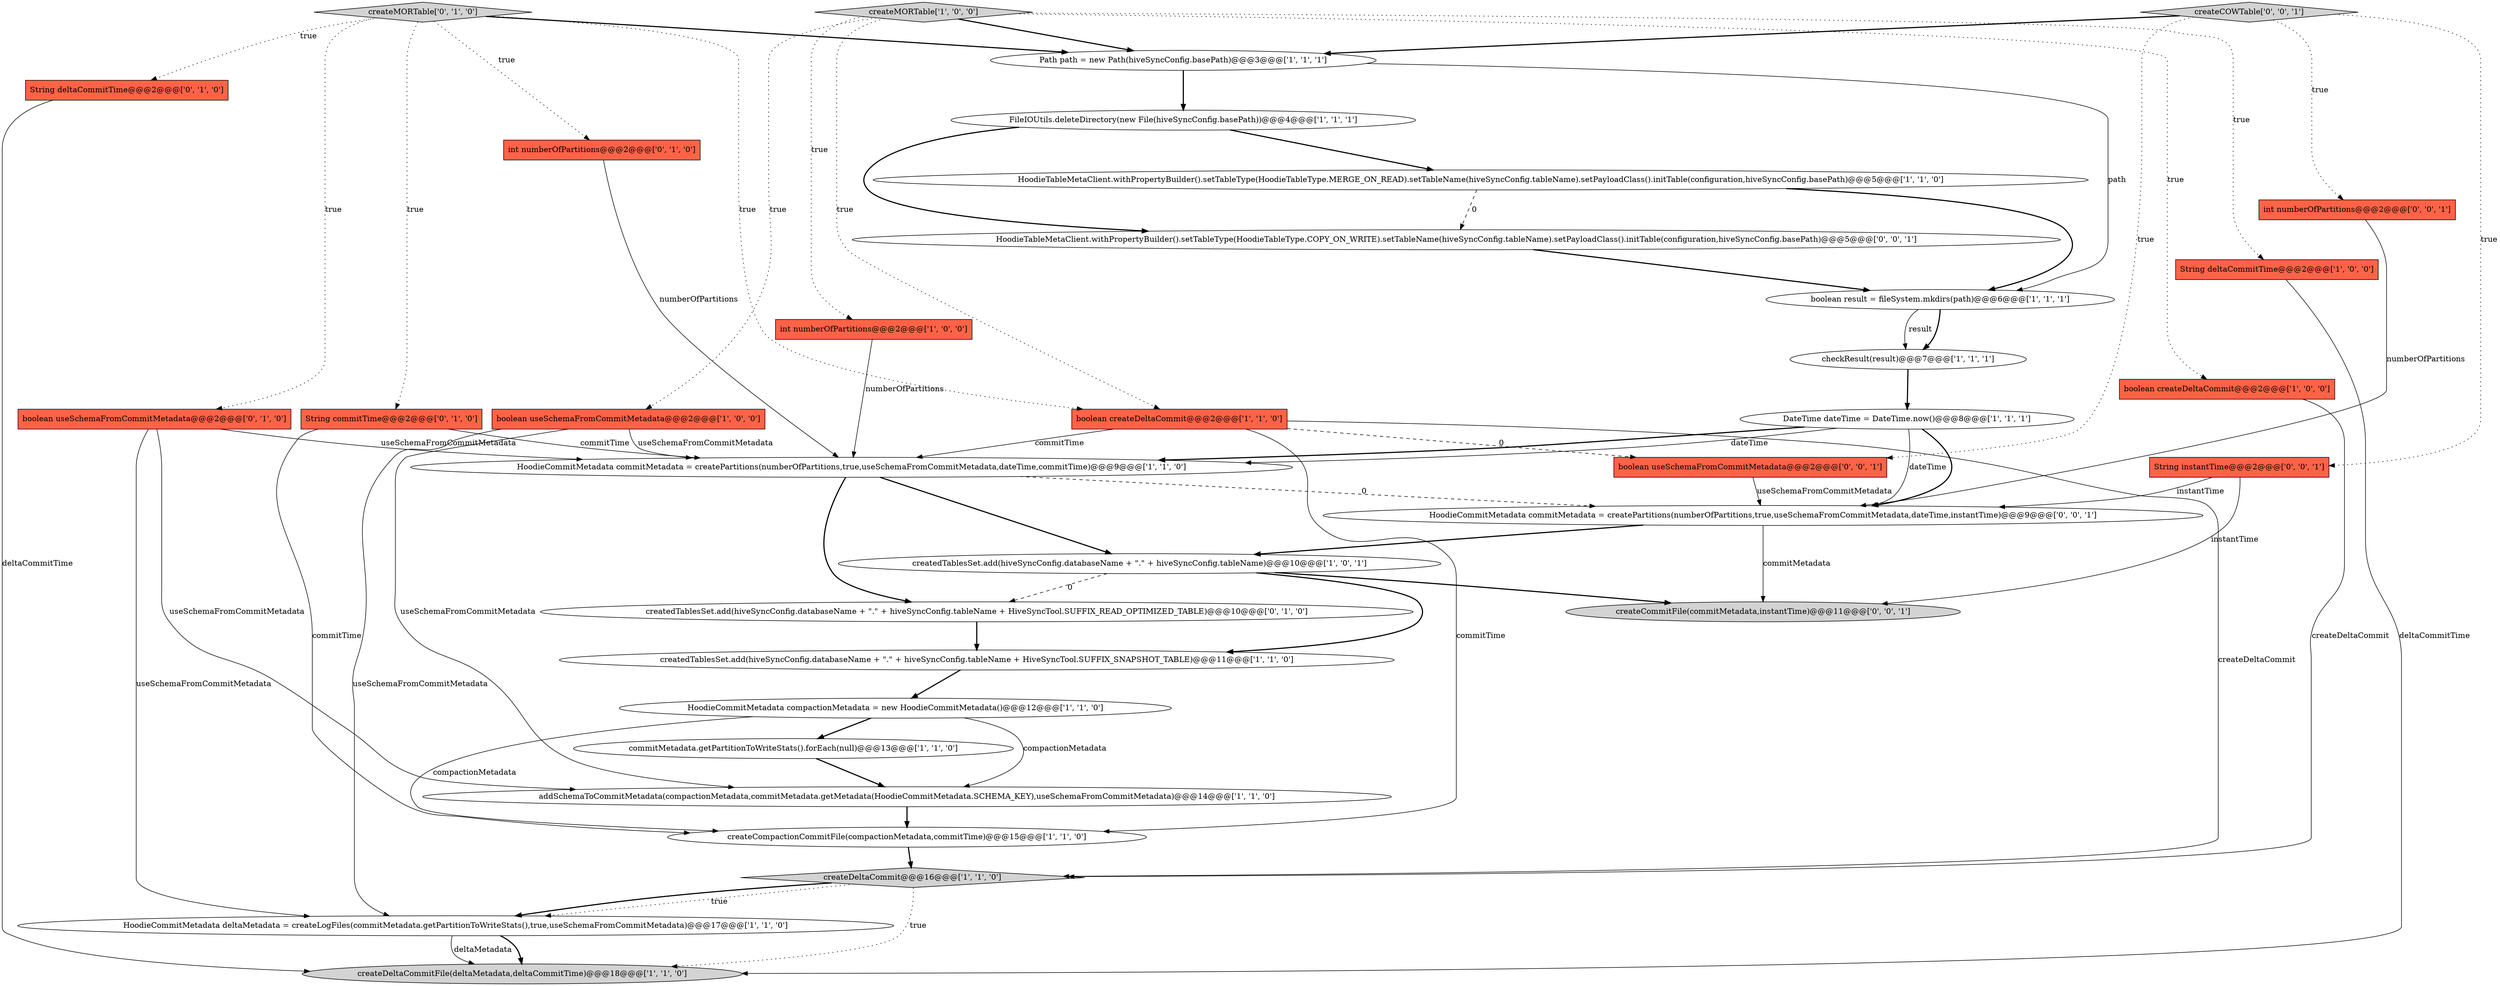 digraph {
24 [style = filled, label = "String deltaCommitTime@@@2@@@['0', '1', '0']", fillcolor = tomato, shape = box image = "AAA0AAABBB2BBB"];
2 [style = filled, label = "DateTime dateTime = DateTime.now()@@@8@@@['1', '1', '1']", fillcolor = white, shape = ellipse image = "AAA0AAABBB1BBB"];
28 [style = filled, label = "createCommitFile(commitMetadata,instantTime)@@@11@@@['0', '0', '1']", fillcolor = lightgray, shape = ellipse image = "AAA0AAABBB3BBB"];
25 [style = filled, label = "String commitTime@@@2@@@['0', '1', '0']", fillcolor = tomato, shape = box image = "AAA0AAABBB2BBB"];
26 [style = filled, label = "int numberOfPartitions@@@2@@@['0', '1', '0']", fillcolor = tomato, shape = box image = "AAA0AAABBB2BBB"];
16 [style = filled, label = "createdTablesSet.add(hiveSyncConfig.databaseName + \".\" + hiveSyncConfig.tableName)@@@10@@@['1', '0', '1']", fillcolor = white, shape = ellipse image = "AAA0AAABBB1BBB"];
20 [style = filled, label = "createdTablesSet.add(hiveSyncConfig.databaseName + \".\" + hiveSyncConfig.tableName + HiveSyncTool.SUFFIX_SNAPSHOT_TABLE)@@@11@@@['1', '1', '0']", fillcolor = white, shape = ellipse image = "AAA0AAABBB1BBB"];
13 [style = filled, label = "createMORTable['1', '0', '0']", fillcolor = lightgray, shape = diamond image = "AAA0AAABBB1BBB"];
7 [style = filled, label = "commitMetadata.getPartitionToWriteStats().forEach(null)@@@13@@@['1', '1', '0']", fillcolor = white, shape = ellipse image = "AAA0AAABBB1BBB"];
3 [style = filled, label = "HoodieTableMetaClient.withPropertyBuilder().setTableType(HoodieTableType.MERGE_ON_READ).setTableName(hiveSyncConfig.tableName).setPayloadClass().initTable(configuration,hiveSyncConfig.basePath)@@@5@@@['1', '1', '0']", fillcolor = white, shape = ellipse image = "AAA0AAABBB1BBB"];
29 [style = filled, label = "HoodieCommitMetadata commitMetadata = createPartitions(numberOfPartitions,true,useSchemaFromCommitMetadata,dateTime,instantTime)@@@9@@@['0', '0', '1']", fillcolor = white, shape = ellipse image = "AAA0AAABBB3BBB"];
19 [style = filled, label = "boolean createDeltaCommit@@@2@@@['1', '1', '0']", fillcolor = tomato, shape = box image = "AAA0AAABBB1BBB"];
0 [style = filled, label = "Path path = new Path(hiveSyncConfig.basePath)@@@3@@@['1', '1', '1']", fillcolor = white, shape = ellipse image = "AAA0AAABBB1BBB"];
23 [style = filled, label = "boolean useSchemaFromCommitMetadata@@@2@@@['0', '1', '0']", fillcolor = tomato, shape = box image = "AAA0AAABBB2BBB"];
15 [style = filled, label = "createDeltaCommit@@@16@@@['1', '1', '0']", fillcolor = lightgray, shape = diamond image = "AAA0AAABBB1BBB"];
33 [style = filled, label = "String instantTime@@@2@@@['0', '0', '1']", fillcolor = tomato, shape = box image = "AAA0AAABBB3BBB"];
14 [style = filled, label = "createCompactionCommitFile(compactionMetadata,commitTime)@@@15@@@['1', '1', '0']", fillcolor = white, shape = ellipse image = "AAA0AAABBB1BBB"];
11 [style = filled, label = "checkResult(result)@@@7@@@['1', '1', '1']", fillcolor = white, shape = ellipse image = "AAA0AAABBB1BBB"];
17 [style = filled, label = "boolean useSchemaFromCommitMetadata@@@2@@@['1', '0', '0']", fillcolor = tomato, shape = box image = "AAA0AAABBB1BBB"];
6 [style = filled, label = "HoodieCommitMetadata compactionMetadata = new HoodieCommitMetadata()@@@12@@@['1', '1', '0']", fillcolor = white, shape = ellipse image = "AAA0AAABBB1BBB"];
9 [style = filled, label = "HoodieCommitMetadata commitMetadata = createPartitions(numberOfPartitions,true,useSchemaFromCommitMetadata,dateTime,commitTime)@@@9@@@['1', '1', '0']", fillcolor = white, shape = ellipse image = "AAA0AAABBB1BBB"];
5 [style = filled, label = "boolean result = fileSystem.mkdirs(path)@@@6@@@['1', '1', '1']", fillcolor = white, shape = ellipse image = "AAA0AAABBB1BBB"];
12 [style = filled, label = "addSchemaToCommitMetadata(compactionMetadata,commitMetadata.getMetadata(HoodieCommitMetadata.SCHEMA_KEY),useSchemaFromCommitMetadata)@@@14@@@['1', '1', '0']", fillcolor = white, shape = ellipse image = "AAA0AAABBB1BBB"];
1 [style = filled, label = "createDeltaCommitFile(deltaMetadata,deltaCommitTime)@@@18@@@['1', '1', '0']", fillcolor = lightgray, shape = ellipse image = "AAA0AAABBB1BBB"];
18 [style = filled, label = "String deltaCommitTime@@@2@@@['1', '0', '0']", fillcolor = tomato, shape = box image = "AAA0AAABBB1BBB"];
32 [style = filled, label = "int numberOfPartitions@@@2@@@['0', '0', '1']", fillcolor = tomato, shape = box image = "AAA0AAABBB3BBB"];
4 [style = filled, label = "int numberOfPartitions@@@2@@@['1', '0', '0']", fillcolor = tomato, shape = box image = "AAA0AAABBB1BBB"];
34 [style = filled, label = "boolean useSchemaFromCommitMetadata@@@2@@@['0', '0', '1']", fillcolor = tomato, shape = box image = "AAA0AAABBB3BBB"];
30 [style = filled, label = "HoodieTableMetaClient.withPropertyBuilder().setTableType(HoodieTableType.COPY_ON_WRITE).setTableName(hiveSyncConfig.tableName).setPayloadClass().initTable(configuration,hiveSyncConfig.basePath)@@@5@@@['0', '0', '1']", fillcolor = white, shape = ellipse image = "AAA0AAABBB3BBB"];
27 [style = filled, label = "createMORTable['0', '1', '0']", fillcolor = lightgray, shape = diamond image = "AAA0AAABBB2BBB"];
8 [style = filled, label = "boolean createDeltaCommit@@@2@@@['1', '0', '0']", fillcolor = tomato, shape = box image = "AAA0AAABBB1BBB"];
10 [style = filled, label = "FileIOUtils.deleteDirectory(new File(hiveSyncConfig.basePath))@@@4@@@['1', '1', '1']", fillcolor = white, shape = ellipse image = "AAA0AAABBB1BBB"];
21 [style = filled, label = "HoodieCommitMetadata deltaMetadata = createLogFiles(commitMetadata.getPartitionToWriteStats(),true,useSchemaFromCommitMetadata)@@@17@@@['1', '1', '0']", fillcolor = white, shape = ellipse image = "AAA0AAABBB1BBB"];
22 [style = filled, label = "createdTablesSet.add(hiveSyncConfig.databaseName + \".\" + hiveSyncConfig.tableName + HiveSyncTool.SUFFIX_READ_OPTIMIZED_TABLE)@@@10@@@['0', '1', '0']", fillcolor = white, shape = ellipse image = "AAA1AAABBB2BBB"];
31 [style = filled, label = "createCOWTable['0', '0', '1']", fillcolor = lightgray, shape = diamond image = "AAA0AAABBB3BBB"];
15->21 [style = dotted, label="true"];
19->9 [style = solid, label="commitTime"];
9->22 [style = bold, label=""];
26->9 [style = solid, label="numberOfPartitions"];
0->5 [style = solid, label="path"];
19->34 [style = dashed, label="0"];
13->4 [style = dotted, label="true"];
20->6 [style = bold, label=""];
9->29 [style = dashed, label="0"];
10->30 [style = bold, label=""];
13->0 [style = bold, label=""];
12->14 [style = bold, label=""];
15->1 [style = dotted, label="true"];
9->16 [style = bold, label=""];
2->29 [style = solid, label="dateTime"];
27->0 [style = bold, label=""];
31->33 [style = dotted, label="true"];
8->15 [style = solid, label="createDeltaCommit"];
3->30 [style = dashed, label="0"];
15->21 [style = bold, label=""];
13->8 [style = dotted, label="true"];
22->20 [style = bold, label=""];
19->14 [style = solid, label="commitTime"];
27->26 [style = dotted, label="true"];
2->9 [style = solid, label="dateTime"];
13->17 [style = dotted, label="true"];
27->19 [style = dotted, label="true"];
3->5 [style = bold, label=""];
17->12 [style = solid, label="useSchemaFromCommitMetadata"];
11->2 [style = bold, label=""];
10->3 [style = bold, label=""];
0->10 [style = bold, label=""];
6->14 [style = solid, label="compactionMetadata"];
24->1 [style = solid, label="deltaCommitTime"];
33->28 [style = solid, label="instantTime"];
2->9 [style = bold, label=""];
5->11 [style = solid, label="result"];
31->34 [style = dotted, label="true"];
7->12 [style = bold, label=""];
2->29 [style = bold, label=""];
29->16 [style = bold, label=""];
13->18 [style = dotted, label="true"];
5->11 [style = bold, label=""];
16->22 [style = dashed, label="0"];
32->29 [style = solid, label="numberOfPartitions"];
18->1 [style = solid, label="deltaCommitTime"];
17->21 [style = solid, label="useSchemaFromCommitMetadata"];
6->12 [style = solid, label="compactionMetadata"];
25->14 [style = solid, label="commitTime"];
30->5 [style = bold, label=""];
13->19 [style = dotted, label="true"];
31->32 [style = dotted, label="true"];
16->20 [style = bold, label=""];
16->28 [style = bold, label=""];
23->12 [style = solid, label="useSchemaFromCommitMetadata"];
27->23 [style = dotted, label="true"];
21->1 [style = bold, label=""];
17->9 [style = solid, label="useSchemaFromCommitMetadata"];
27->25 [style = dotted, label="true"];
6->7 [style = bold, label=""];
23->21 [style = solid, label="useSchemaFromCommitMetadata"];
25->9 [style = solid, label="commitTime"];
33->29 [style = solid, label="instantTime"];
34->29 [style = solid, label="useSchemaFromCommitMetadata"];
14->15 [style = bold, label=""];
21->1 [style = solid, label="deltaMetadata"];
4->9 [style = solid, label="numberOfPartitions"];
19->15 [style = solid, label="createDeltaCommit"];
27->24 [style = dotted, label="true"];
31->0 [style = bold, label=""];
29->28 [style = solid, label="commitMetadata"];
23->9 [style = solid, label="useSchemaFromCommitMetadata"];
}
